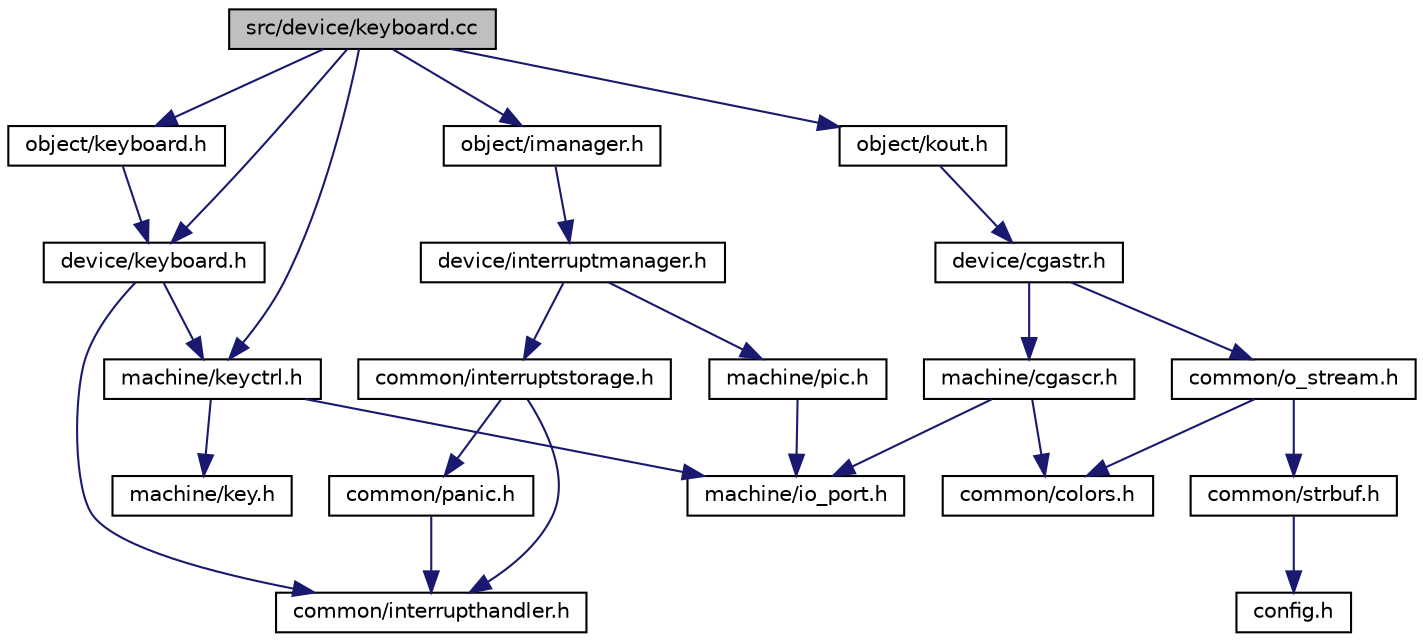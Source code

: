 digraph "src/device/keyboard.cc"
{
  bgcolor="transparent";
  edge [fontname="Helvetica",fontsize="10",labelfontname="Helvetica",labelfontsize="10"];
  node [fontname="Helvetica",fontsize="10",shape=record];
  Node1 [label="src/device/keyboard.cc",height=0.2,width=0.4,color="black", fillcolor="grey75", style="filled", fontcolor="black"];
  Node1 -> Node2 [color="midnightblue",fontsize="10",style="solid",fontname="Helvetica"];
  Node2 [label="device/keyboard.h",height=0.2,width=0.4,color="black",URL="$device_2keyboard_8h.html"];
  Node2 -> Node3 [color="midnightblue",fontsize="10",style="solid",fontname="Helvetica"];
  Node3 [label="machine/keyctrl.h",height=0.2,width=0.4,color="black",URL="$keyctrl_8h.html"];
  Node3 -> Node4 [color="midnightblue",fontsize="10",style="solid",fontname="Helvetica"];
  Node4 [label="machine/io_port.h",height=0.2,width=0.4,color="black",URL="$io__port_8h.html"];
  Node3 -> Node5 [color="midnightblue",fontsize="10",style="solid",fontname="Helvetica"];
  Node5 [label="machine/key.h",height=0.2,width=0.4,color="black",URL="$key_8h.html"];
  Node2 -> Node6 [color="midnightblue",fontsize="10",style="solid",fontname="Helvetica"];
  Node6 [label="common/interrupthandler.h",height=0.2,width=0.4,color="black",URL="$interrupthandler_8h.html"];
  Node1 -> Node7 [color="midnightblue",fontsize="10",style="solid",fontname="Helvetica"];
  Node7 [label="object/imanager.h",height=0.2,width=0.4,color="black",URL="$imanager_8h.html"];
  Node7 -> Node8 [color="midnightblue",fontsize="10",style="solid",fontname="Helvetica"];
  Node8 [label="device/interruptmanager.h",height=0.2,width=0.4,color="black",URL="$interruptmanager_8h.html"];
  Node8 -> Node9 [color="midnightblue",fontsize="10",style="solid",fontname="Helvetica"];
  Node9 [label="common/interruptstorage.h",height=0.2,width=0.4,color="black",URL="$interruptstorage_8h.html"];
  Node9 -> Node6 [color="midnightblue",fontsize="10",style="solid",fontname="Helvetica"];
  Node9 -> Node10 [color="midnightblue",fontsize="10",style="solid",fontname="Helvetica"];
  Node10 [label="common/panic.h",height=0.2,width=0.4,color="black",URL="$panic_8h.html"];
  Node10 -> Node6 [color="midnightblue",fontsize="10",style="solid",fontname="Helvetica"];
  Node8 -> Node11 [color="midnightblue",fontsize="10",style="solid",fontname="Helvetica"];
  Node11 [label="machine/pic.h",height=0.2,width=0.4,color="black",URL="$pic_8h.html"];
  Node11 -> Node4 [color="midnightblue",fontsize="10",style="solid",fontname="Helvetica"];
  Node1 -> Node12 [color="midnightblue",fontsize="10",style="solid",fontname="Helvetica"];
  Node12 [label="object/kout.h",height=0.2,width=0.4,color="black",URL="$kout_8h.html",tooltip="alles notwendige zum nutzen der in main.cc deklarierten globalen Variable kout "];
  Node12 -> Node13 [color="midnightblue",fontsize="10",style="solid",fontname="Helvetica"];
  Node13 [label="device/cgastr.h",height=0.2,width=0.4,color="black",URL="$cgastr_8h.html"];
  Node13 -> Node14 [color="midnightblue",fontsize="10",style="solid",fontname="Helvetica"];
  Node14 [label="common/o_stream.h",height=0.2,width=0.4,color="black",URL="$o__stream_8h.html"];
  Node14 -> Node15 [color="midnightblue",fontsize="10",style="solid",fontname="Helvetica"];
  Node15 [label="common/strbuf.h",height=0.2,width=0.4,color="black",URL="$strbuf_8h.html"];
  Node15 -> Node16 [color="midnightblue",fontsize="10",style="solid",fontname="Helvetica"];
  Node16 [label="config.h",height=0.2,width=0.4,color="black",URL="$config_8h.html",tooltip="verschiedene defines für Einstellungen "];
  Node14 -> Node17 [color="midnightblue",fontsize="10",style="solid",fontname="Helvetica"];
  Node17 [label="common/colors.h",height=0.2,width=0.4,color="black",URL="$colors_8h.html"];
  Node13 -> Node18 [color="midnightblue",fontsize="10",style="solid",fontname="Helvetica"];
  Node18 [label="machine/cgascr.h",height=0.2,width=0.4,color="black",URL="$cgascr_8h.html"];
  Node18 -> Node4 [color="midnightblue",fontsize="10",style="solid",fontname="Helvetica"];
  Node18 -> Node17 [color="midnightblue",fontsize="10",style="solid",fontname="Helvetica"];
  Node1 -> Node19 [color="midnightblue",fontsize="10",style="solid",fontname="Helvetica"];
  Node19 [label="object/keyboard.h",height=0.2,width=0.4,color="black",URL="$object_2keyboard_8h.html"];
  Node19 -> Node2 [color="midnightblue",fontsize="10",style="solid",fontname="Helvetica"];
  Node1 -> Node3 [color="midnightblue",fontsize="10",style="solid",fontname="Helvetica"];
}
